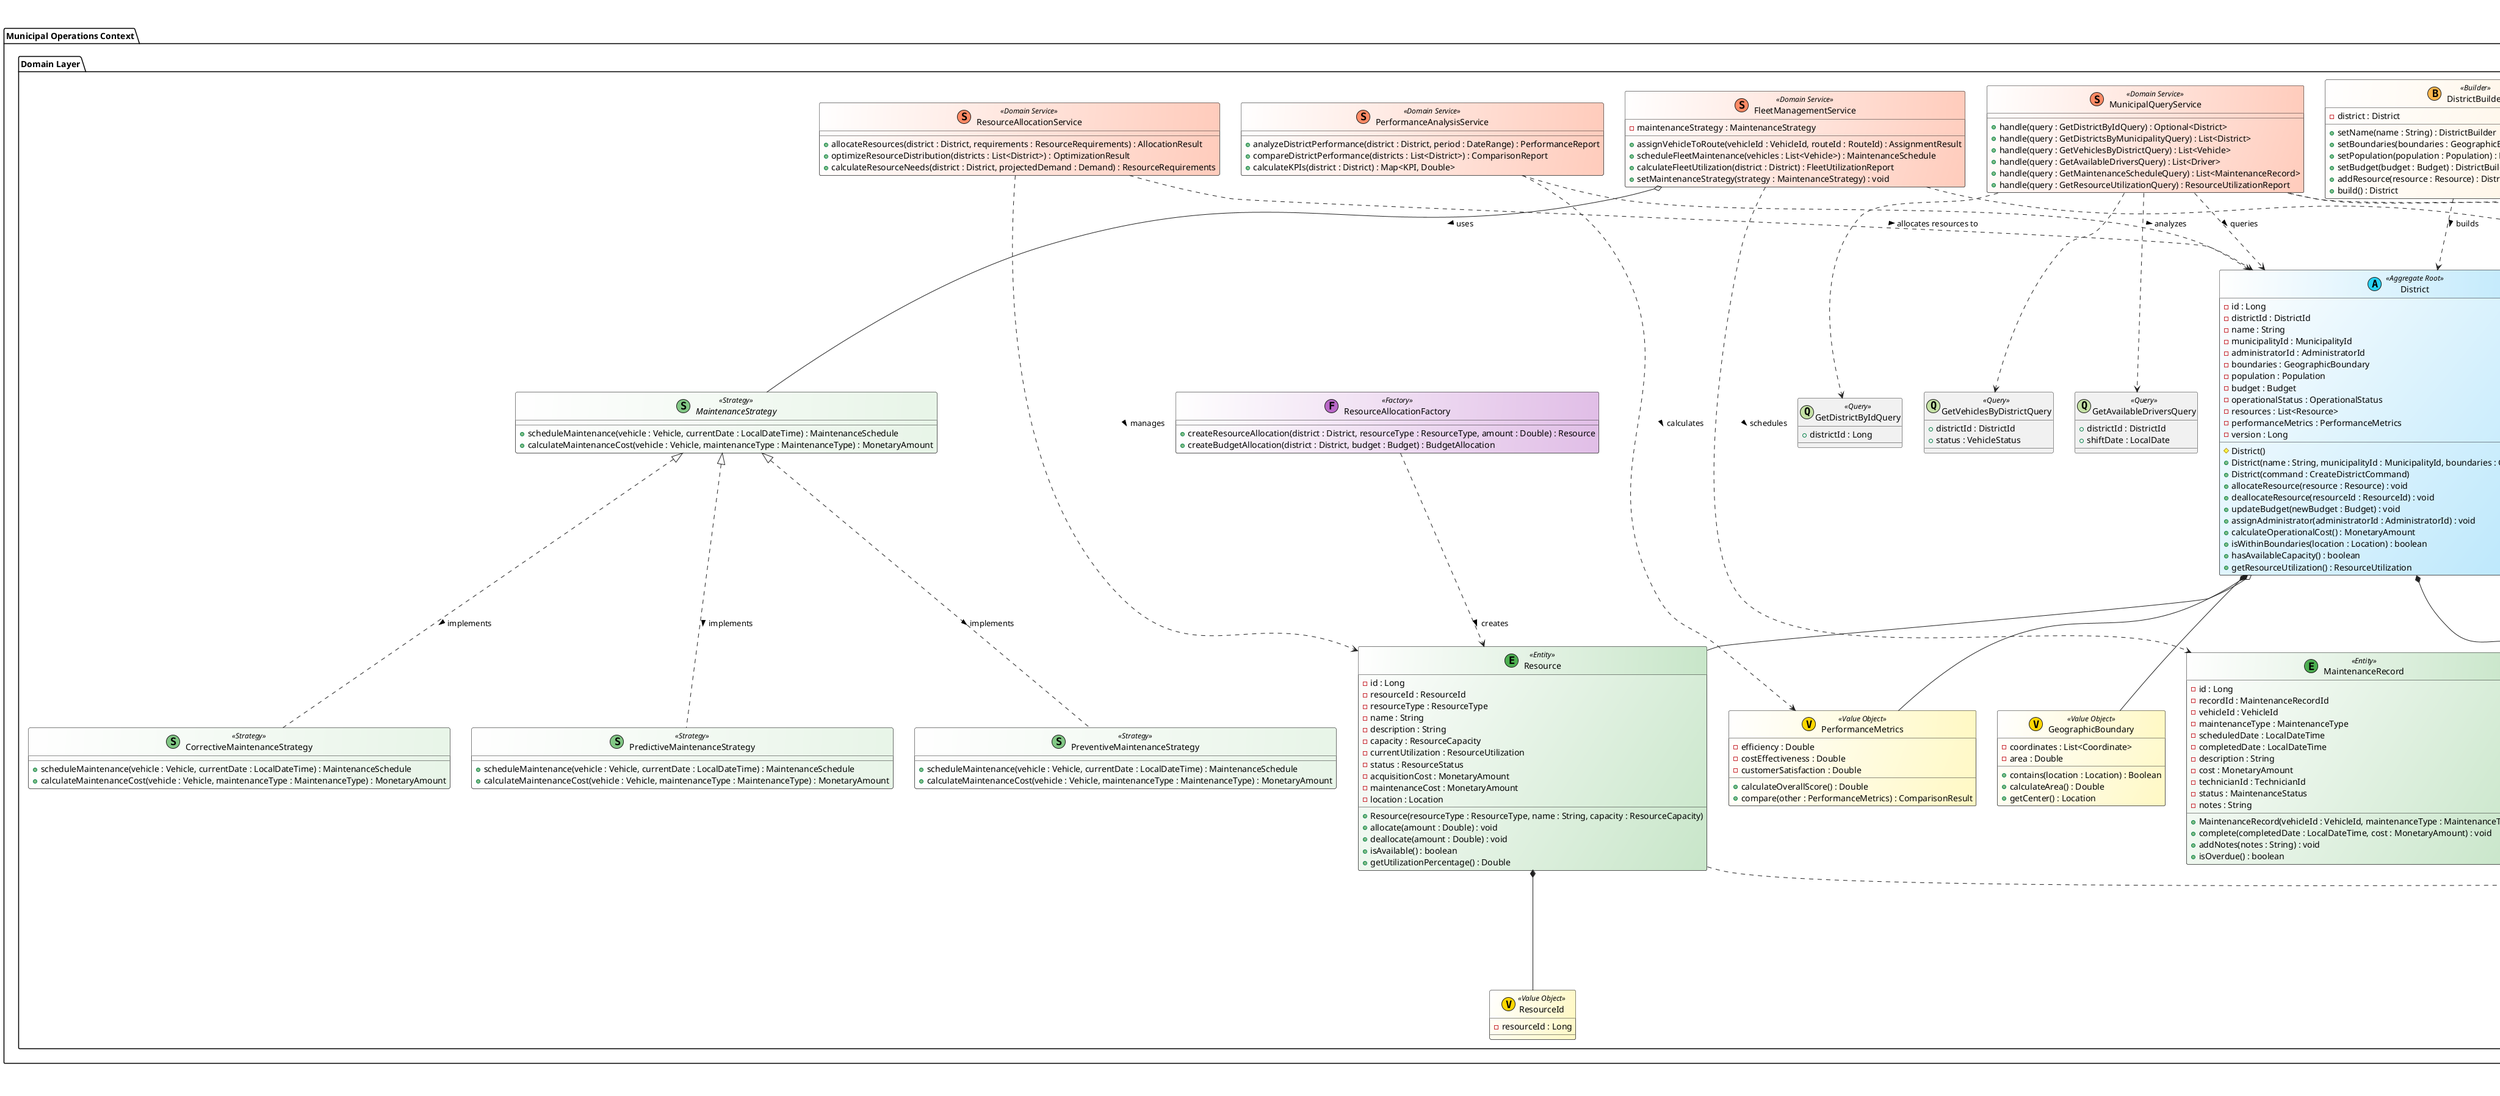 @startuml Municipal Operations: Domain Layer Class Diagram

title Municipal Operations: Domain Layer Class Diagram

skinparam class {
    BackgroundColor<<Aggregate Root>> #FFFFFF/B3E5FC
    BackgroundColor<<Entity>> #FFFFFF/C8E6C9
    BackgroundColor<<Value Object>> #FFFFFF/FFF9C4
    BackgroundColor<<Domain Service>> #FFFFFF/FFCCBC
    BackgroundColor<<Factory>> #FFFFFF/E1BEE7
    BackgroundColor<<Strategy>> #FFFFFF/E8F5E8
    BackgroundColor<<Builder>> #FFFFFF/FFF3E0
    BorderColor #212121
    ArrowColor #212121
    FontSize 14
}

package "Municipal Operations Context" {
    package "Domain Layer" {
        ' ===================== AGGREGATES =====================
        class "District" <<(A, #27D3F5) Aggregate Root>> {
            - id : Long
            - districtId : DistrictId
            - name : String
            - municipalityId : MunicipalityId
            - administratorId : AdministratorId
            - boundaries : GeographicBoundary
            - population : Population
            - budget : Budget
            - operationalStatus : OperationalStatus
            - resources : List<Resource>
            - performanceMetrics : PerformanceMetrics
            - version : Long

            # District()
            + District(name : String, municipalityId : MunicipalityId, boundaries : GeographicBoundary)
            + District(command : CreateDistrictCommand)
            + allocateResource(resource : Resource) : void
            + deallocateResource(resourceId : ResourceId) : void
            + updateBudget(newBudget : Budget) : void
            + assignAdministrator(administratorId : AdministratorId) : void
            + calculateOperationalCost() : MonetaryAmount
            + isWithinBoundaries(location : Location) : boolean
            + hasAvailableCapacity() : boolean
            + getResourceUtilization() : ResourceUtilization
        }

        class "Vehicle" <<(A, #27D3F5) Aggregate Root>> {
            - id : Long
            - vehicleId : VehicleId
            - registrationNumber : String
            - vehicleType : VehicleType
            - capacity : VehicleCapacity
            - fuelType : FuelType
            - status : VehicleStatus
            - districtId : DistrictId
            - currentDriverId : DriverId
            - maintenanceHistory : List<MaintenanceRecord>
            - operationalMetrics : OperationalMetrics
            - gpsTracker : GPSTracker
            - lastInspectionDate : LocalDateTime
            - nextMaintenanceDate : LocalDateTime
            - version : Long

            # Vehicle()
            + Vehicle(registrationNumber : String, vehicleType : VehicleType, capacity : VehicleCapacity)
            + Vehicle(command : RegisterVehicleCommand)
            + assignToDistrict(districtId : DistrictId) : void
            + assignDriver(driverId : DriverId) : void
            + scheduleMaintenance(maintenanceType : MaintenanceType, scheduledDate : LocalDateTime) : void
            + recordMaintenance(record : MaintenanceRecord) : void
            + updateStatus(newStatus : VehicleStatus) : void
            + isAvailableForRoute() : boolean
            + requiresMaintenance() : boolean
            + calculateOperationalCost() : MonetaryAmount
            + updateLocation(location : Location) : void
        }

        class "Driver" <<(A, #27D3F5) Aggregate Root>> {
            - id : Long
            - driverId : DriverId
            - personalInfo : PersonalInfo
            - licenseInfo : LicenseInfo
            - employmentStatus : EmploymentStatus
            - districtId : DistrictId
            - assignedVehicleId : VehicleId
            - workSchedule : WorkSchedule
            - performanceRecord : PerformanceRecord
            - certifications : List<Certification>
            - contactInfo : ContactInfo
            - hireDate : LocalDateTime
            - version : Long

            # Driver()
            + Driver(personalInfo : PersonalInfo, licenseInfo : LicenseInfo)
            + Driver(command : RegisterDriverCommand)
            + assignToDistrict(districtId : DistrictId) : void
            + assignVehicle(vehicleId : VehicleId) : void
            + updateWorkSchedule(schedule : WorkSchedule) : void
            + recordPerformance(metrics : PerformanceMetrics) : void
            + addCertification(certification : Certification) : void
            + isAvailableForAssignment() : boolean
            + canOperateVehicle(vehicleType : VehicleType) : boolean
            + calculateWorkingHours(period : DateRange) : Duration
        }

        class "Resource" <<(E, #4CAF50) Entity>> {
            - id : Long
            - resourceId : ResourceId
            - resourceType : ResourceType
            - name : String
            - description : String
            - capacity : ResourceCapacity
            - currentUtilization : ResourceUtilization
            - status : ResourceStatus
            - acquisitionCost : MonetaryAmount
            - maintenanceCost : MonetaryAmount
            - location : Location

            + Resource(resourceType : ResourceType, name : String, capacity : ResourceCapacity)
            + allocate(amount : Double) : void
            + deallocate(amount : Double) : void
            + isAvailable() : boolean
            + getUtilizationPercentage() : Double
        }

        class "MaintenanceRecord" <<(E, #4CAF50) Entity>> {
            - id : Long
            - recordId : MaintenanceRecordId
            - vehicleId : VehicleId
            - maintenanceType : MaintenanceType
            - scheduledDate : LocalDateTime
            - completedDate : LocalDateTime
            - description : String
            - cost : MonetaryAmount
            - technicianId : TechnicianId
            - status : MaintenanceStatus
            - notes : String

            + MaintenanceRecord(vehicleId : VehicleId, maintenanceType : MaintenanceType)
            + complete(completedDate : LocalDateTime, cost : MonetaryAmount) : void
            + addNotes(notes : String) : void
            + isOverdue() : boolean
        }

        ' ===================== COMMANDS (CQRS Write Side) =====================
        class "CreateDistrictCommand" <<(C, #BA68C8) Command>> {
            + name : String
            + municipalityId : MunicipalityId
            + boundaries : GeographicBoundary
            + population : Population
            + initialBudget : Budget
            + administratorId : AdministratorId
        }

        class "RegisterVehicleCommand" <<(C, #BA68C8) Command>> {
            + registrationNumber : String
            + vehicleType : VehicleType
            + capacity : VehicleCapacity
            + fuelType : FuelType
            + districtId : DistrictId
            + acquisitionDate : LocalDateTime
        }

        class "RegisterDriverCommand" <<(C, #BA68C8) Command>> {
            + personalInfo : PersonalInfo
            + licenseInfo : LicenseInfo
            + districtId : DistrictId
            + hireDate : LocalDateTime
            + initialCertifications : List<Certification>
        }

        class "AllocateResourceCommand" <<(C, #BA68C8) Command>> {
            + districtId : DistrictId
            + resourceType : ResourceType
            + amount : Double
            + allocationPeriod : DateRange
        }

        class "ScheduleMaintenanceCommand" <<(C, #BA68C8) Command>> {
            + vehicleId : VehicleId
            + maintenanceType : MaintenanceType
            + scheduledDate : LocalDateTime
            + priority : MaintenancePriority
        }

        ' ===================== QUERIES (CQRS Read Side) =====================
        class "GetDistrictByIdQuery" <<(Q, #C5E1A5) Query>> {
            + districtId : Long
        }

        class "GetDistrictsByMunicipalityQuery" <<(Q, #C5E1A5) Query>> {
            + municipalityId : MunicipalityId
        }

        class "GetVehiclesByDistrictQuery" <<(Q, #C5E1A5) Query>> {
            + districtId : DistrictId
            + status : VehicleStatus
        }

        class "GetAvailableDriversQuery" <<(Q, #C5E1A5) Query>> {
            + districtId : DistrictId
            + shiftDate : LocalDate
        }

        class "GetMaintenanceScheduleQuery" <<(Q, #C5E1A5) Query>> {
            + districtId : DistrictId
            + dateRange : DateRange
        }

        class "GetResourceUtilizationQuery" <<(Q, #C5E1A5) Query>> {
            + districtId : DistrictId
            + resourceType : ResourceType
            + period : DateRange
        }

        ' ===================== DOMAIN EVENTS =====================
        class "DistrictCreatedEvent" <<(E, #FFB74D) Domain Event>> {
            + source : Object
            + districtId : Long
            + municipalityId : Long
            + administratorId : Long
            + initialBudget : Double
            + timestamp : LocalDateTime
        }

        class "VehicleAssignedEvent" <<(E, #FFB74D) Domain Event>> {
            + source : Object
            + vehicleId : Long
            + districtId : Long
            + driverId : Long
            + assignmentDate : LocalDateTime
        }

        class "MaintenanceScheduledEvent" <<(E, #FFB74D) Domain Event>> {
            + source : Object
            + vehicleId : Long
            + maintenanceType : String
            + scheduledDate : LocalDateTime
            + priority : String
        }

        class "ResourceAllocatedEvent" <<(E, #FFB74D) Domain Event>> {
            + source : Object
            + districtId : Long
            + resourceType : String
            + allocatedAmount : Double
            + allocationDate : LocalDateTime
        }

        ' ===================== VALUE OBJECTS (LOCAL) =====================
        class "DistrictId" <<(V, #FFD700) Value Object>> {
            - districtId : Long
            + isValid() : Boolean
        }

        class "VehicleId" <<(V, #FFD700) Value Object>> {
            - vehicleId : Long
        }

        class "DriverId" <<(V, #FFD700) Value Object>> {
            - driverId : Long
        }

        class "ResourceId" <<(V, #FFD700) Value Object>> {
            - resourceId : Long
        }

        class "GeographicBoundary" <<(V, #FFD700) Value Object>> {
            - coordinates : List<Coordinate>
            - area : Double
            + contains(location : Location) : Boolean
            + calculateArea() : Double
            + getCenter() : Location
        }

        class "VehicleCapacity" <<(V, #FFD700) Value Object>> {
            - volumeInCubicMeters : Double
            - weightInKilograms : Double
            + canAccommodate(load : Load) : Boolean
            + getRemainingCapacity(currentLoad : Load) : VehicleCapacity
        }

        class "Budget" <<(V, #FFD700) Value Object>> {
            - amount : MonetaryAmount
            - fiscalYear : Year
            - categories : Map<BudgetCategory, MonetaryAmount>
            + allocate(category : BudgetCategory, amount : MonetaryAmount) : Budget
            + hasAvailableFunds(amount : MonetaryAmount) : Boolean
        }

        class "PerformanceMetrics" <<(V, #FFD700) Value Object>> {
            - efficiency : Double
            - costEffectiveness : Double
            - customerSatisfaction : Double
            + calculateOverallScore() : Double
            + compare(other : PerformanceMetrics) : ComparisonResult
        }

        class "WorkSchedule" <<(V, #FFD700) Value Object>> {
            - shifts : List<WorkShift>
            - workingDays : Set<DayOfWeek>
            - totalHoursPerWeek : Duration
            + isWorkingDay(date : LocalDate) : Boolean
            + getShiftForDate(date : LocalDate) : Optional<WorkShift>
        }

        ' ===================== FACTORIES (Creational Pattern) =====================
        class "DistrictFactory" <<(F, #BA68C8) Factory>> {
            + createDistrict(command : CreateDistrictCommand) : District
            + createUrbanDistrict(name : String, population : Population) : District
            + createRuralDistrict(name : String, area : Double) : District
        }

        class "VehicleFactory" <<(F, #BA68C8) Factory>> {
            + createVehicle(command : RegisterVehicleCommand) : Vehicle
            + createCollectionTruck(registrationNumber : String, capacity : VehicleCapacity) : Vehicle
            + createMaintenanceVehicle(registrationNumber : String) : Vehicle
        }

        class "ResourceAllocationFactory" <<(F, #BA68C8) Factory>> {
            + createResourceAllocation(district : District, resourceType : ResourceType, amount : Double) : Resource
            + createBudgetAllocation(district : District, budget : Budget) : BudgetAllocation
        }

        ' ===================== STRATEGIES (Behavioral Pattern) =====================
        interface "MaintenanceStrategy" <<(S, #81C784) Strategy>> {
            + scheduleMaintenance(vehicle : Vehicle, currentDate : LocalDateTime) : MaintenanceSchedule
            + calculateMaintenanceCost(vehicle : Vehicle, maintenanceType : MaintenanceType) : MonetaryAmount
        }

        class "PreventiveMaintenanceStrategy" <<(S, #81C784) Strategy>> {
            + scheduleMaintenance(vehicle : Vehicle, currentDate : LocalDateTime) : MaintenanceSchedule
            + calculateMaintenanceCost(vehicle : Vehicle, maintenanceType : MaintenanceType) : MonetaryAmount
        }

        class "CorrectiveMaintenanceStrategy" <<(S, #81C784) Strategy>> {
            + scheduleMaintenance(vehicle : Vehicle, currentDate : LocalDateTime) : MaintenanceSchedule
            + calculateMaintenanceCost(vehicle : Vehicle, maintenanceType : MaintenanceType) : MonetaryAmount
        }

        class "PredictiveMaintenanceStrategy" <<(S, #81C784) Strategy>> {
            + scheduleMaintenance(vehicle : Vehicle, currentDate : LocalDateTime) : MaintenanceSchedule
            + calculateMaintenanceCost(vehicle : Vehicle, maintenanceType : MaintenanceType) : MonetaryAmount
        }

        ' ===================== BUILDER PATTERN =====================
        class "DistrictBuilder" <<(B, #FFB74D) Builder>> {
            - district : District
            + setName(name : String) : DistrictBuilder
            + setBoundaries(boundaries : GeographicBoundary) : DistrictBuilder
            + setPopulation(population : Population) : DistrictBuilder
            + setBudget(budget : Budget) : DistrictBuilder
            + addResource(resource : Resource) : DistrictBuilder
            + build() : District
        }

        class "VehicleConfigurationBuilder" <<(B, #FFB74D) Builder>> {
            - vehicle : Vehicle
            + setBasicInfo(registrationNumber : String, type : VehicleType) : VehicleConfigurationBuilder
            + setCapacity(capacity : VehicleCapacity) : VehicleConfigurationBuilder
            + setMaintenanceSchedule(schedule : MaintenanceSchedule) : VehicleConfigurationBuilder
            + addEquipment(equipment : Equipment) : VehicleConfigurationBuilder
            + build() : Vehicle
        }

        ' ===================== DOMAIN SERVICES =====================
        class "MunicipalCommandService" <<(S, #FF8A65) Domain Service>> {
            + handle(command : CreateDistrictCommand) : Optional<District>
            + handle(command : RegisterVehicleCommand) : Optional<Vehicle>
            + handle(command : RegisterDriverCommand) : Optional<Driver>
            + handle(command : AllocateResourceCommand) : void
            + handle(command : ScheduleMaintenanceCommand) : void
        }

        class "MunicipalQueryService" <<(S, #FF8A65) Domain Service>> {
            + handle(query : GetDistrictByIdQuery) : Optional<District>
            + handle(query : GetDistrictsByMunicipalityQuery) : List<District>
            + handle(query : GetVehiclesByDistrictQuery) : List<Vehicle>
            + handle(query : GetAvailableDriversQuery) : List<Driver>
            + handle(query : GetMaintenanceScheduleQuery) : List<MaintenanceRecord>
            + handle(query : GetResourceUtilizationQuery) : ResourceUtilizationReport
        }

        class "ResourceAllocationService" <<(S, #FF8A65) Domain Service>> {
            + allocateResources(district : District, requirements : ResourceRequirements) : AllocationResult
            + optimizeResourceDistribution(districts : List<District>) : OptimizationResult
            + calculateResourceNeeds(district : District, projectedDemand : Demand) : ResourceRequirements
        }

        class "FleetManagementService" <<(S, #FF8A65) Domain Service>> {
            - maintenanceStrategy : MaintenanceStrategy
            + assignVehicleToRoute(vehicleId : VehicleId, routeId : RouteId) : AssignmentResult
            + scheduleFleetMaintenance(vehicles : List<Vehicle>) : MaintenanceSchedule
            + calculateFleetUtilization(district : District) : FleetUtilizationReport
            + setMaintenanceStrategy(strategy : MaintenanceStrategy) : void
        }

        class "PerformanceAnalysisService" <<(S, #FF8A65) Domain Service>> {
            + analyzeDistrictPerformance(district : District, period : DateRange) : PerformanceReport
            + compareDistrictPerformance(districts : List<District>) : ComparisonReport
            + calculateKPIs(district : District) : Map<KPI, Double>
        }
    }
}

package "Shared Kernel" {
    package "Domain Layer" {
        class "Location" <<(V, #FFD700) Value Object>> {
            - latitude : Double
            - longitude : Double
            - address : String
            - district : String
            + distanceTo(other : Location) : Double
            + isWithinRadius(center : Location, radius : Double) : Boolean
        }

        class "MunicipalityId" <<(V, #FFD700) Value Object>> {
            - municipalityId : Long
        }

        class "AdministratorId" <<(V, #FFD700) Value Object>> {
            - administratorId : Long
        }

        class "MonetaryAmount" <<(V, #FFD700) Value Object>> {
            - amount : BigDecimal
            - currency : String
            + add(other : MonetaryAmount) : MonetaryAmount
            + multiply(factor : Double) : MonetaryAmount
            + isGreaterThan(other : MonetaryAmount) : Boolean
        }

        class "DateRange" <<(V, #FFD700) Value Object>> {
            - startDate : LocalDate
            - endDate : LocalDate
            + contains(date : LocalDate) : Boolean
            + getDurationInDays() : Long
            + overlaps(other : DateRange) : Boolean
        }

        class "Population" <<(V, #FFD700) Value Object>> {
            - count : Long
            - density : Double
            + calculateDemand(demandFactor : Double) : Double
        }

        class "ValidationResult" <<(V, #FFD700) Value Object>> {
            - isValid : Boolean
            - errors : List<String>
            - warnings : List<String>
            + hasErrors() : Boolean
            + hasWarnings() : Boolean
        }
    }
}

' ===================== RELATIONSHIPS =====================

' --- Aggregate Root Compositions ---
District *-- DistrictId
District *-- GeographicBoundary
District *-- Budget
District *-- PerformanceMetrics
District o-- Resource

Vehicle *-- VehicleId
Vehicle *-- VehicleCapacity
Vehicle o-- MaintenanceRecord

Driver *-- DriverId
Driver *-- WorkSchedule

' --- Entity Compositions ---
Resource *-- ResourceId
MaintenanceRecord *-- MaintenanceRecordId

' --- Shared Kernel Usage ---
District ..> Location : uses >
District ..> MunicipalityId : belongs to >
District ..> AdministratorId : managed by >
District ..> Population : serves >
Vehicle ..> Location : tracked at >
Resource ..> MonetaryAmount : costs >

' --- Factory Relationships ---
DistrictFactory ..> District : creates >
DistrictFactory ..> CreateDistrictCommand : uses >
VehicleFactory ..> Vehicle : creates >
VehicleFactory ..> RegisterVehicleCommand : uses >
ResourceAllocationFactory ..> Resource : creates >

' --- Strategy Relationships ---
MaintenanceStrategy <|.. PreventiveMaintenanceStrategy : implements >
MaintenanceStrategy <|.. CorrectiveMaintenanceStrategy : implements >
MaintenanceStrategy <|.. PredictiveMaintenanceStrategy : implements >
FleetManagementService o-- MaintenanceStrategy : uses >

' --- Builder Relationships ---
DistrictBuilder ..> District : builds >
VehicleConfigurationBuilder ..> Vehicle : builds >

' --- Command/Query Services ---
MunicipalCommandService ..> District : manages >
MunicipalCommandService ..> Vehicle : manages >
MunicipalCommandService ..> Driver : manages >
MunicipalCommandService ..> CreateDistrictCommand
MunicipalCommandService ..> RegisterVehicleCommand
MunicipalCommandService ..> RegisterDriverCommand
MunicipalCommandService ..> AllocateResourceCommand
MunicipalCommandService ..> ScheduleMaintenanceCommand

MunicipalQueryService ..> District : queries >
MunicipalQueryService ..> Vehicle : queries >
MunicipalQueryService ..> Driver : queries >
MunicipalQueryService ..> GetDistrictByIdQuery
MunicipalQueryService ..> GetVehiclesByDistrictQuery
MunicipalQueryService ..> GetAvailableDriversQuery

ResourceAllocationService ..> District : allocates resources to >
ResourceAllocationService ..> Resource : manages >

FleetManagementService ..> Vehicle : manages >
FleetManagementService ..> MaintenanceRecord : schedules >

PerformanceAnalysisService ..> District : analyzes >
PerformanceAnalysisService ..> PerformanceMetrics : calculates >

' --- Domain Events ---
District ..> DistrictCreatedEvent : publishes >
Vehicle ..> VehicleAssignedEvent : publishes >
Vehicle ..> MaintenanceScheduledEvent : publishes >
District ..> ResourceAllocatedEvent : publishes >

@enduml